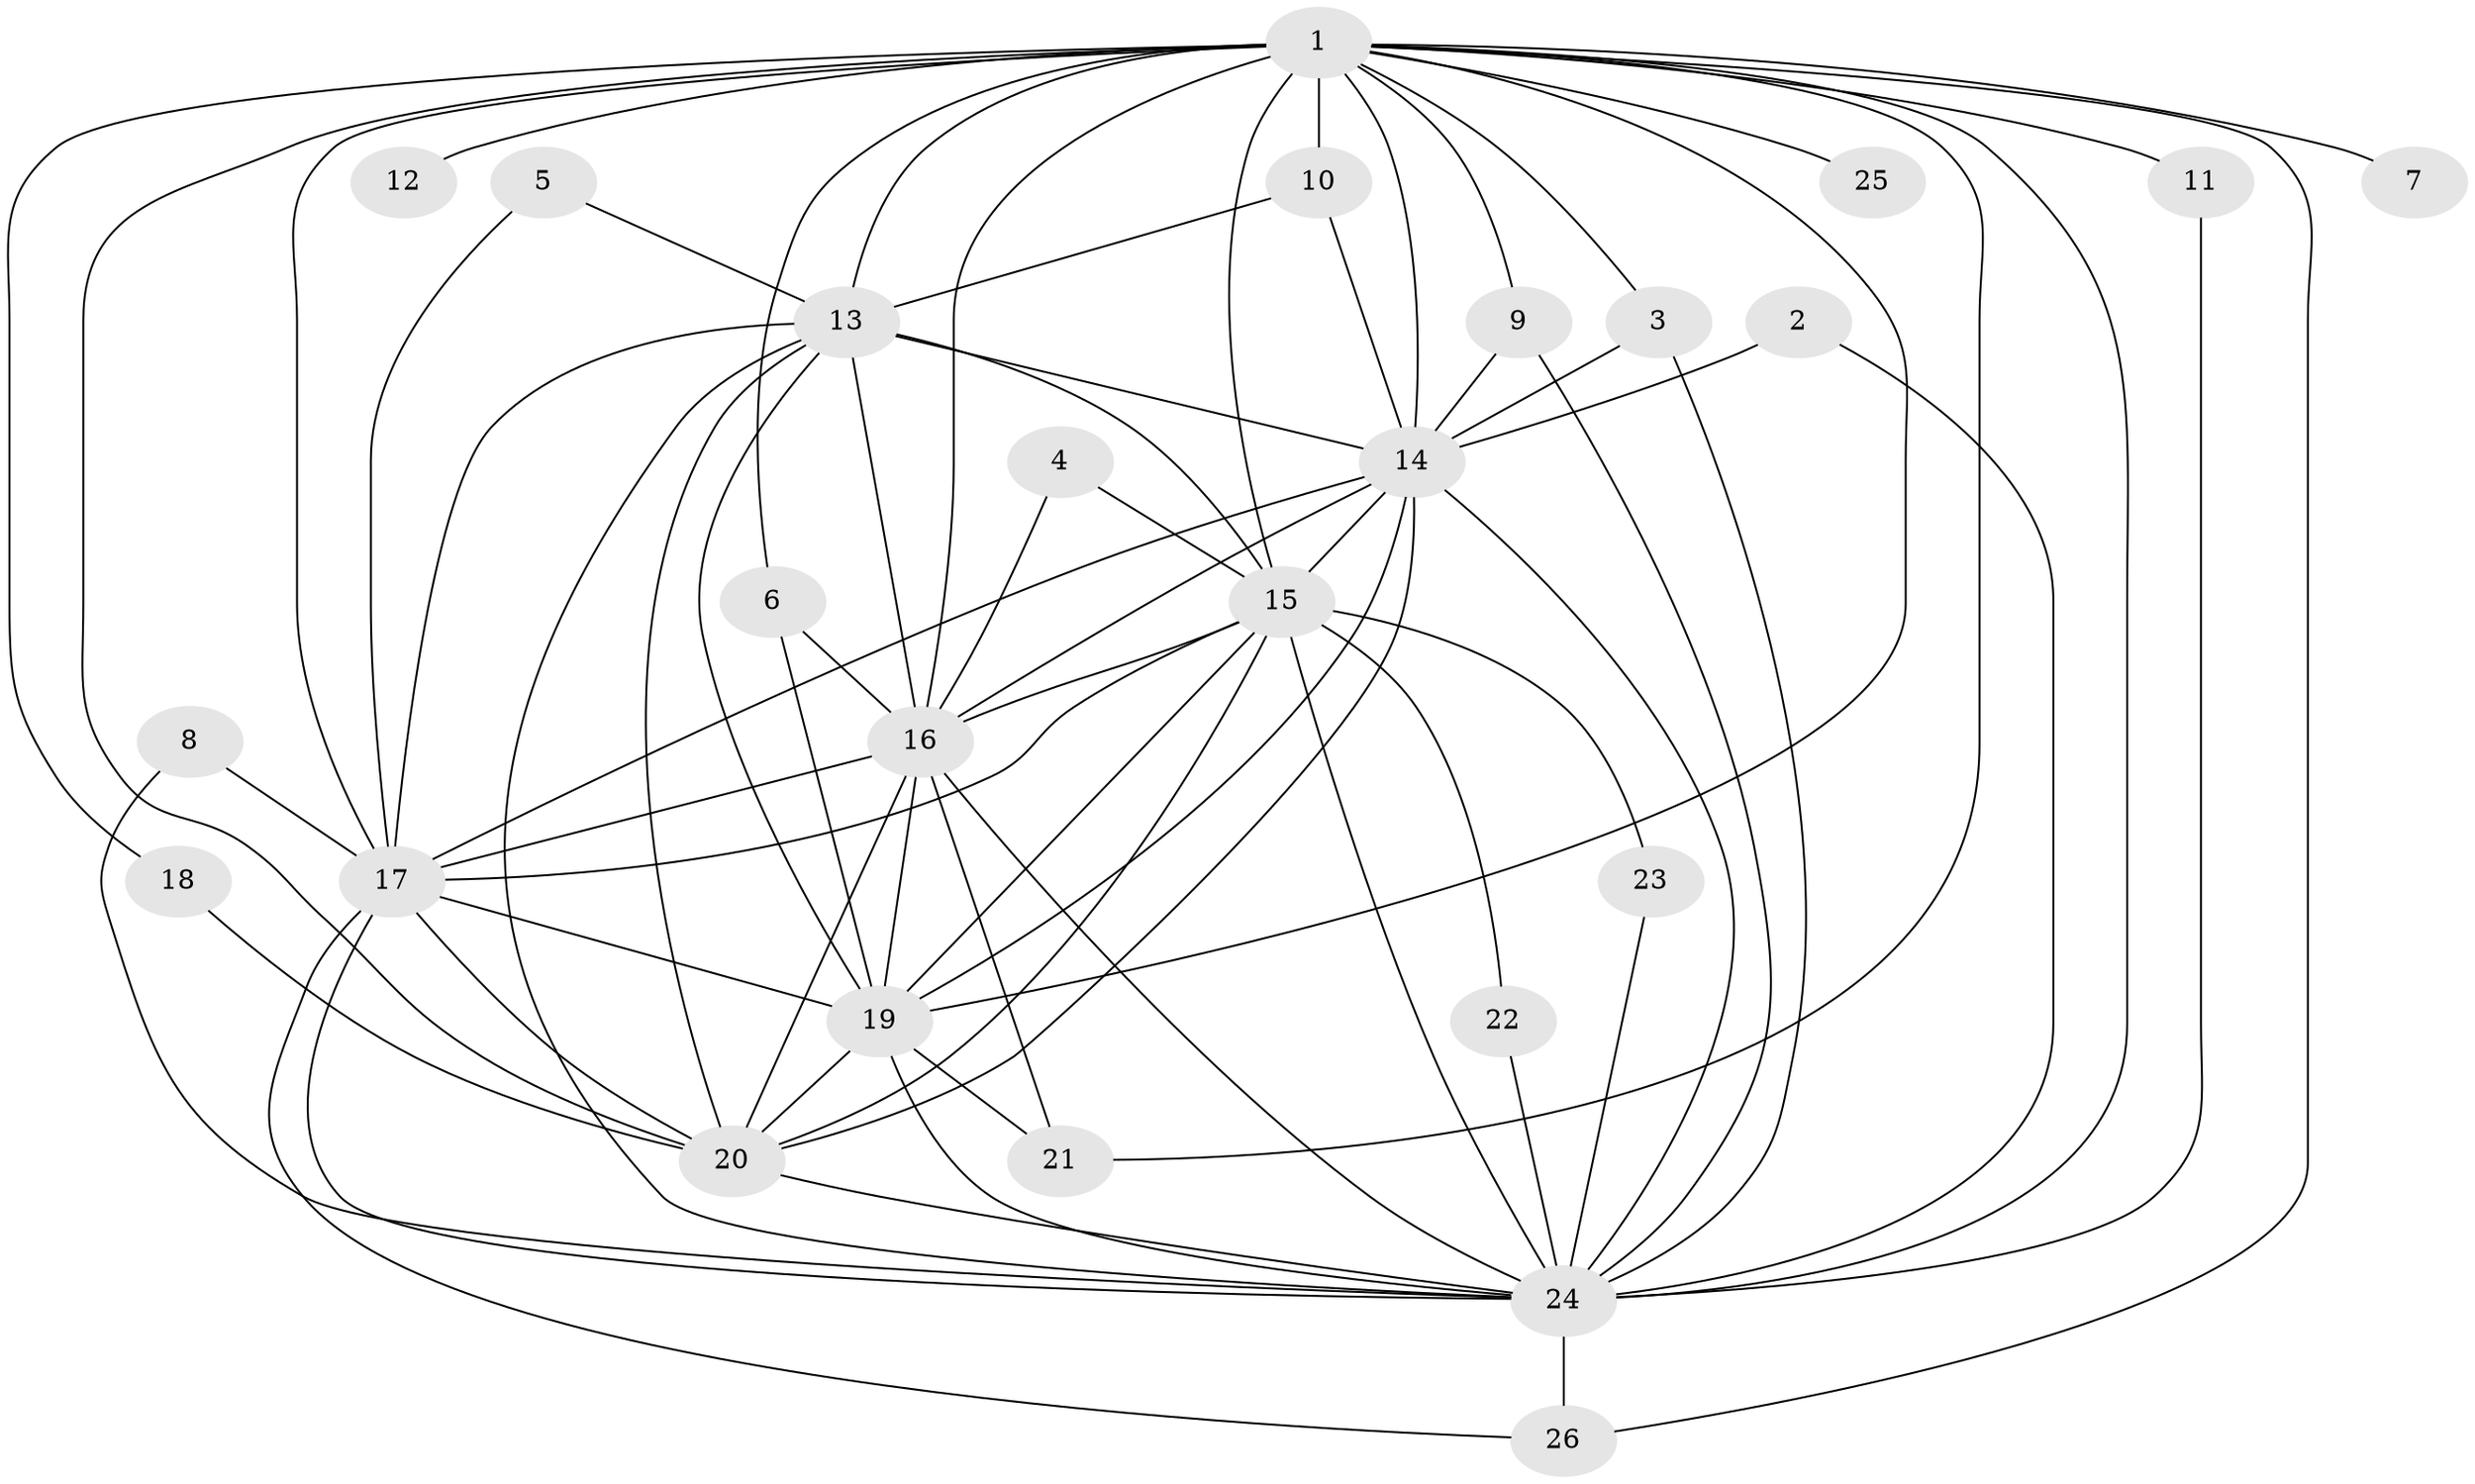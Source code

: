 // original degree distribution, {25: 0.019230769230769232, 16: 0.019230769230769232, 13: 0.038461538461538464, 18: 0.019230769230769232, 14: 0.038461538461538464, 15: 0.057692307692307696, 3: 0.21153846153846154, 2: 0.5576923076923077, 5: 0.019230769230769232, 4: 0.019230769230769232}
// Generated by graph-tools (version 1.1) at 2025/25/03/09/25 03:25:37]
// undirected, 26 vertices, 73 edges
graph export_dot {
graph [start="1"]
  node [color=gray90,style=filled];
  1;
  2;
  3;
  4;
  5;
  6;
  7;
  8;
  9;
  10;
  11;
  12;
  13;
  14;
  15;
  16;
  17;
  18;
  19;
  20;
  21;
  22;
  23;
  24;
  25;
  26;
  1 -- 3 [weight=1.0];
  1 -- 6 [weight=1.0];
  1 -- 7 [weight=2.0];
  1 -- 9 [weight=1.0];
  1 -- 10 [weight=1.0];
  1 -- 11 [weight=2.0];
  1 -- 12 [weight=1.0];
  1 -- 13 [weight=5.0];
  1 -- 14 [weight=2.0];
  1 -- 15 [weight=2.0];
  1 -- 16 [weight=2.0];
  1 -- 17 [weight=3.0];
  1 -- 18 [weight=1.0];
  1 -- 19 [weight=3.0];
  1 -- 20 [weight=3.0];
  1 -- 21 [weight=2.0];
  1 -- 24 [weight=2.0];
  1 -- 25 [weight=2.0];
  1 -- 26 [weight=1.0];
  2 -- 14 [weight=1.0];
  2 -- 24 [weight=1.0];
  3 -- 14 [weight=1.0];
  3 -- 24 [weight=1.0];
  4 -- 15 [weight=1.0];
  4 -- 16 [weight=1.0];
  5 -- 13 [weight=1.0];
  5 -- 17 [weight=1.0];
  6 -- 16 [weight=2.0];
  6 -- 19 [weight=1.0];
  8 -- 17 [weight=1.0];
  8 -- 24 [weight=1.0];
  9 -- 14 [weight=1.0];
  9 -- 24 [weight=1.0];
  10 -- 13 [weight=1.0];
  10 -- 14 [weight=1.0];
  11 -- 24 [weight=1.0];
  13 -- 14 [weight=1.0];
  13 -- 15 [weight=1.0];
  13 -- 16 [weight=1.0];
  13 -- 17 [weight=1.0];
  13 -- 19 [weight=1.0];
  13 -- 20 [weight=1.0];
  13 -- 24 [weight=1.0];
  14 -- 15 [weight=1.0];
  14 -- 16 [weight=1.0];
  14 -- 17 [weight=2.0];
  14 -- 19 [weight=1.0];
  14 -- 20 [weight=2.0];
  14 -- 24 [weight=2.0];
  15 -- 16 [weight=2.0];
  15 -- 17 [weight=1.0];
  15 -- 19 [weight=1.0];
  15 -- 20 [weight=1.0];
  15 -- 22 [weight=1.0];
  15 -- 23 [weight=1.0];
  15 -- 24 [weight=1.0];
  16 -- 17 [weight=1.0];
  16 -- 19 [weight=1.0];
  16 -- 20 [weight=2.0];
  16 -- 21 [weight=1.0];
  16 -- 24 [weight=1.0];
  17 -- 19 [weight=1.0];
  17 -- 20 [weight=1.0];
  17 -- 24 [weight=2.0];
  17 -- 26 [weight=1.0];
  18 -- 20 [weight=1.0];
  19 -- 20 [weight=1.0];
  19 -- 21 [weight=1.0];
  19 -- 24 [weight=1.0];
  20 -- 24 [weight=1.0];
  22 -- 24 [weight=1.0];
  23 -- 24 [weight=1.0];
  24 -- 26 [weight=1.0];
}
